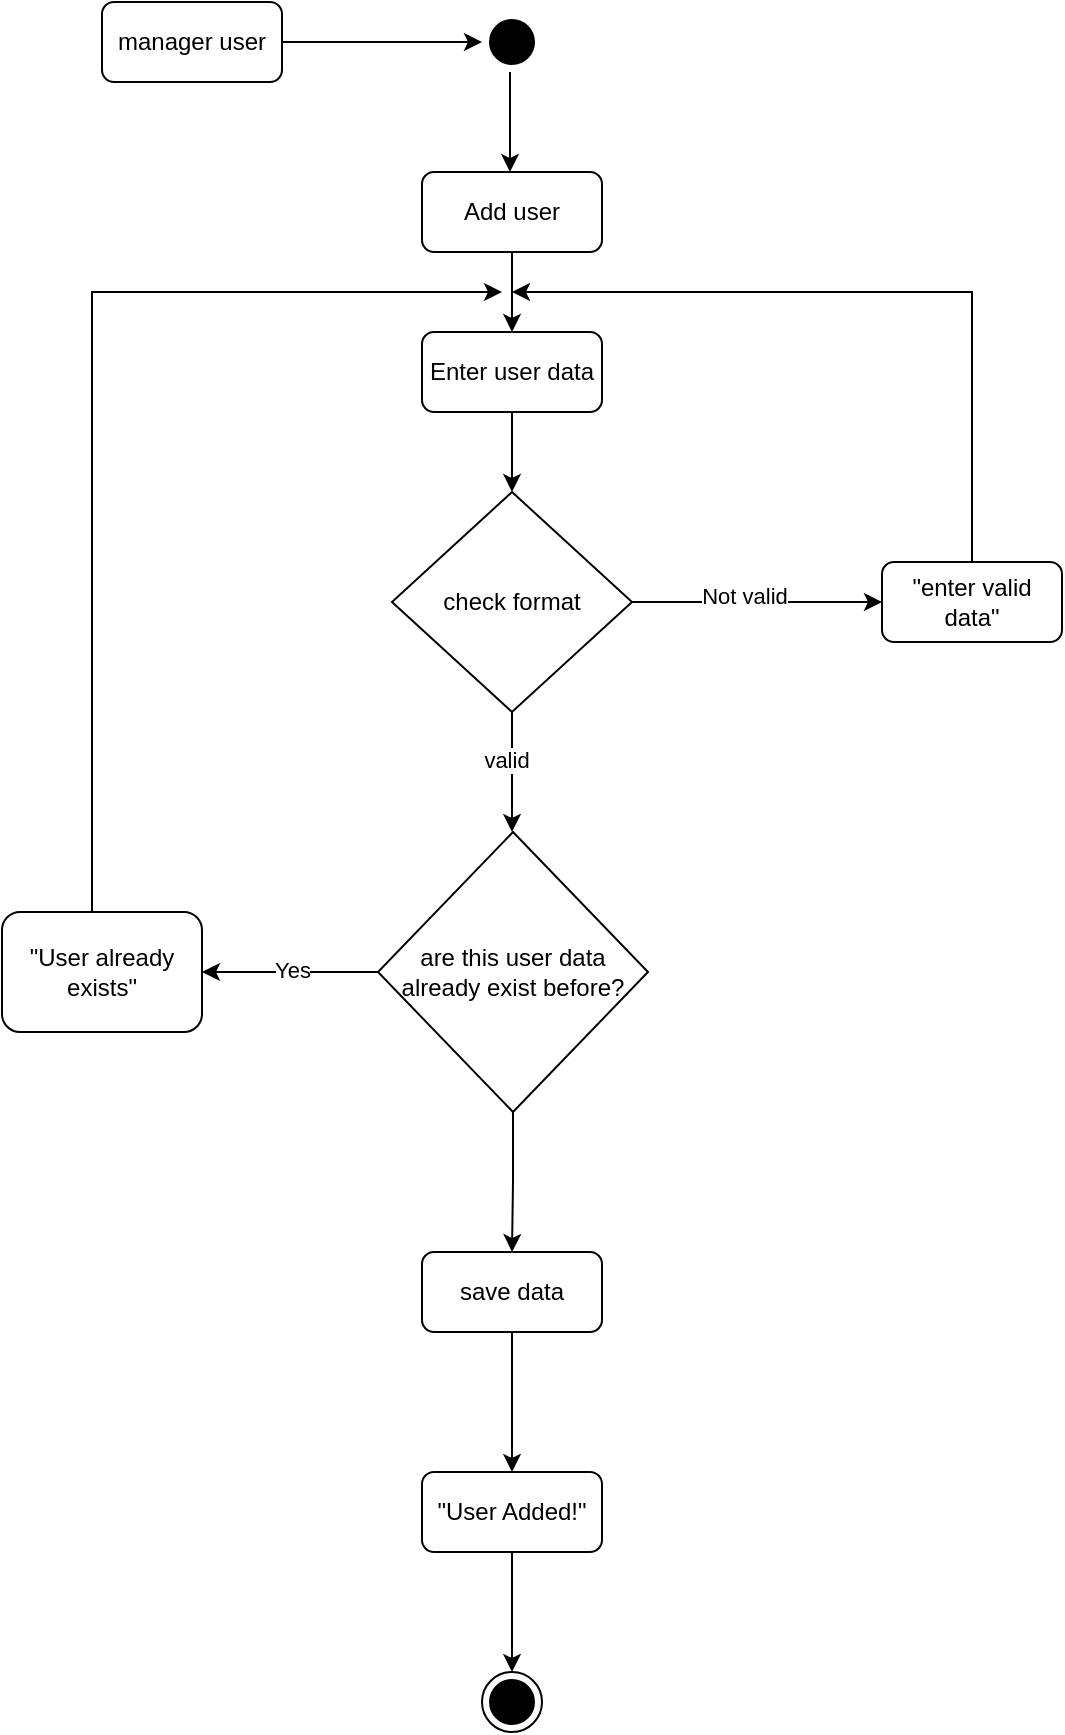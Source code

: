 <mxfile version="22.1.11" type="device">
  <diagram name="Page-1" id="PeBh1SPutj7L5klWAi5r">
    <mxGraphModel dx="1338" dy="648" grid="1" gridSize="10" guides="1" tooltips="1" connect="1" arrows="1" fold="1" page="1" pageScale="1" pageWidth="850" pageHeight="1100" math="0" shadow="0">
      <root>
        <mxCell id="0" />
        <mxCell id="1" parent="0" />
        <mxCell id="xkUHoFnaI2YLXTprrs9s-1" value="" style="ellipse;html=1;shape=startState;fillColor=#000000;strokeColor=#000000;" parent="1" vertex="1">
          <mxGeometry x="410" y="120" width="30" height="30" as="geometry" />
        </mxCell>
        <mxCell id="xkUHoFnaI2YLXTprrs9s-4" style="edgeStyle=orthogonalEdgeStyle;rounded=0;orthogonalLoop=1;jettySize=auto;html=1;exitX=0.5;exitY=1;exitDx=0;exitDy=0;entryX=0.5;entryY=0;entryDx=0;entryDy=0;" parent="1" edge="1">
          <mxGeometry relative="1" as="geometry">
            <mxPoint x="424" y="150" as="sourcePoint" />
            <mxPoint x="424" y="200" as="targetPoint" />
          </mxGeometry>
        </mxCell>
        <mxCell id="xkUHoFnaI2YLXTprrs9s-5" value="manager user" style="rounded=1;whiteSpace=wrap;html=1;" parent="1" vertex="1">
          <mxGeometry x="220" y="115" width="90" height="40" as="geometry" />
        </mxCell>
        <mxCell id="xkUHoFnaI2YLXTprrs9s-6" style="edgeStyle=orthogonalEdgeStyle;rounded=0;orthogonalLoop=1;jettySize=auto;html=1;entryX=0.5;entryY=0;entryDx=0;entryDy=0;" parent="1" source="xkUHoFnaI2YLXTprrs9s-7" target="xkUHoFnaI2YLXTprrs9s-9" edge="1">
          <mxGeometry relative="1" as="geometry" />
        </mxCell>
        <mxCell id="xkUHoFnaI2YLXTprrs9s-7" value="Add user" style="rounded=1;whiteSpace=wrap;html=1;" parent="1" vertex="1">
          <mxGeometry x="380" y="200" width="90" height="40" as="geometry" />
        </mxCell>
        <mxCell id="xkUHoFnaI2YLXTprrs9s-21" style="edgeStyle=orthogonalEdgeStyle;rounded=0;orthogonalLoop=1;jettySize=auto;html=1;entryX=0.5;entryY=0;entryDx=0;entryDy=0;" parent="1" source="xkUHoFnaI2YLXTprrs9s-9" target="xkUHoFnaI2YLXTprrs9s-14" edge="1">
          <mxGeometry relative="1" as="geometry" />
        </mxCell>
        <mxCell id="xkUHoFnaI2YLXTprrs9s-9" value="Enter user data" style="rounded=1;whiteSpace=wrap;html=1;" parent="1" vertex="1">
          <mxGeometry x="380" y="280" width="90" height="40" as="geometry" />
        </mxCell>
        <mxCell id="xkUHoFnaI2YLXTprrs9s-10" style="edgeStyle=orthogonalEdgeStyle;rounded=0;orthogonalLoop=1;jettySize=auto;html=1;" parent="1" source="xkUHoFnaI2YLXTprrs9s-14" edge="1">
          <mxGeometry relative="1" as="geometry">
            <mxPoint x="425" y="530" as="targetPoint" />
          </mxGeometry>
        </mxCell>
        <mxCell id="xkUHoFnaI2YLXTprrs9s-11" value="valid" style="edgeLabel;html=1;align=center;verticalAlign=middle;resizable=0;points=[];" parent="xkUHoFnaI2YLXTprrs9s-10" vertex="1" connectable="0">
          <mxGeometry x="-0.229" y="-3" relative="1" as="geometry">
            <mxPoint as="offset" />
          </mxGeometry>
        </mxCell>
        <mxCell id="xkUHoFnaI2YLXTprrs9s-12" style="edgeStyle=orthogonalEdgeStyle;rounded=0;orthogonalLoop=1;jettySize=auto;html=1;entryX=0;entryY=0.5;entryDx=0;entryDy=0;" parent="1" source="xkUHoFnaI2YLXTprrs9s-14" target="xkUHoFnaI2YLXTprrs9s-22" edge="1">
          <mxGeometry relative="1" as="geometry">
            <mxPoint x="590" y="515" as="targetPoint" />
          </mxGeometry>
        </mxCell>
        <mxCell id="xkUHoFnaI2YLXTprrs9s-13" value="Not valid" style="edgeLabel;html=1;align=center;verticalAlign=middle;resizable=0;points=[];" parent="xkUHoFnaI2YLXTprrs9s-12" vertex="1" connectable="0">
          <mxGeometry x="-0.105" y="3" relative="1" as="geometry">
            <mxPoint as="offset" />
          </mxGeometry>
        </mxCell>
        <mxCell id="xkUHoFnaI2YLXTprrs9s-14" value="check format" style="rhombus;whiteSpace=wrap;html=1;" parent="1" vertex="1">
          <mxGeometry x="365" y="360" width="120" height="110" as="geometry" />
        </mxCell>
        <mxCell id="xkUHoFnaI2YLXTprrs9s-15" style="edgeStyle=orthogonalEdgeStyle;rounded=0;orthogonalLoop=1;jettySize=auto;html=1;entryX=0.5;entryY=0;entryDx=0;entryDy=0;" parent="1" source="xkUHoFnaI2YLXTprrs9s-16" target="DUSxbM4y_A6bwy4lO9fQ-3" edge="1">
          <mxGeometry relative="1" as="geometry">
            <mxPoint x="426" y="830" as="targetPoint" />
          </mxGeometry>
        </mxCell>
        <mxCell id="xkUHoFnaI2YLXTprrs9s-16" value="save data" style="rounded=1;whiteSpace=wrap;html=1;" parent="1" vertex="1">
          <mxGeometry x="380" y="740" width="90" height="40" as="geometry" />
        </mxCell>
        <mxCell id="xkUHoFnaI2YLXTprrs9s-17" value="" style="ellipse;html=1;shape=endState;fillColor=#000000;strokeColor=#000000;" parent="1" vertex="1">
          <mxGeometry x="410" y="950" width="30" height="30" as="geometry" />
        </mxCell>
        <mxCell id="xkUHoFnaI2YLXTprrs9s-23" style="edgeStyle=orthogonalEdgeStyle;rounded=0;orthogonalLoop=1;jettySize=auto;html=1;" parent="1" source="xkUHoFnaI2YLXTprrs9s-22" edge="1">
          <mxGeometry relative="1" as="geometry">
            <Array as="points">
              <mxPoint x="655" y="260" />
              <mxPoint x="470" y="260" />
            </Array>
            <mxPoint x="425" y="260" as="targetPoint" />
          </mxGeometry>
        </mxCell>
        <mxCell id="xkUHoFnaI2YLXTprrs9s-22" value="&quot;enter valid data&quot;" style="rounded=1;whiteSpace=wrap;html=1;" parent="1" vertex="1">
          <mxGeometry x="610" y="395" width="90" height="40" as="geometry" />
        </mxCell>
        <mxCell id="xkUHoFnaI2YLXTprrs9s-27" style="edgeStyle=orthogonalEdgeStyle;rounded=0;orthogonalLoop=1;jettySize=auto;html=1;exitX=0;exitY=0.5;exitDx=0;exitDy=0;entryX=1;entryY=0.5;entryDx=0;entryDy=0;" parent="1" source="xkUHoFnaI2YLXTprrs9s-24" target="xkUHoFnaI2YLXTprrs9s-25" edge="1">
          <mxGeometry relative="1" as="geometry" />
        </mxCell>
        <mxCell id="xkUHoFnaI2YLXTprrs9s-28" value="Yes" style="edgeLabel;html=1;align=center;verticalAlign=middle;resizable=0;points=[];" parent="xkUHoFnaI2YLXTprrs9s-27" vertex="1" connectable="0">
          <mxGeometry x="-0.023" y="-1" relative="1" as="geometry">
            <mxPoint as="offset" />
          </mxGeometry>
        </mxCell>
        <mxCell id="xkUHoFnaI2YLXTprrs9s-29" style="edgeStyle=orthogonalEdgeStyle;rounded=0;orthogonalLoop=1;jettySize=auto;html=1;entryX=0.5;entryY=0;entryDx=0;entryDy=0;" parent="1" source="xkUHoFnaI2YLXTprrs9s-24" target="xkUHoFnaI2YLXTprrs9s-16" edge="1">
          <mxGeometry relative="1" as="geometry" />
        </mxCell>
        <mxCell id="xkUHoFnaI2YLXTprrs9s-24" value="are this user data  already exist&amp;nbsp;before?" style="rhombus;whiteSpace=wrap;html=1;" parent="1" vertex="1">
          <mxGeometry x="358" y="530" width="135" height="140" as="geometry" />
        </mxCell>
        <mxCell id="xkUHoFnaI2YLXTprrs9s-26" style="edgeStyle=orthogonalEdgeStyle;rounded=0;orthogonalLoop=1;jettySize=auto;html=1;" parent="1" source="xkUHoFnaI2YLXTprrs9s-25" edge="1">
          <mxGeometry relative="1" as="geometry">
            <Array as="points">
              <mxPoint x="215" y="260" />
            </Array>
            <mxPoint x="420" y="260" as="targetPoint" />
          </mxGeometry>
        </mxCell>
        <mxCell id="xkUHoFnaI2YLXTprrs9s-25" value="&quot;User already exists&quot;" style="rounded=1;whiteSpace=wrap;html=1;" parent="1" vertex="1">
          <mxGeometry x="170" y="570" width="100" height="60" as="geometry" />
        </mxCell>
        <mxCell id="DUSxbM4y_A6bwy4lO9fQ-1" value="" style="endArrow=classic;html=1;rounded=0;entryX=0;entryY=0.5;entryDx=0;entryDy=0;" edge="1" parent="1" target="xkUHoFnaI2YLXTprrs9s-1">
          <mxGeometry width="50" height="50" relative="1" as="geometry">
            <mxPoint x="310" y="135" as="sourcePoint" />
            <mxPoint x="360" y="120" as="targetPoint" />
          </mxGeometry>
        </mxCell>
        <mxCell id="DUSxbM4y_A6bwy4lO9fQ-3" value="&quot;User Added!&quot;" style="rounded=1;whiteSpace=wrap;html=1;" vertex="1" parent="1">
          <mxGeometry x="380" y="850" width="90" height="40" as="geometry" />
        </mxCell>
        <mxCell id="DUSxbM4y_A6bwy4lO9fQ-4" style="edgeStyle=orthogonalEdgeStyle;rounded=0;orthogonalLoop=1;jettySize=auto;html=1;exitX=0.5;exitY=1;exitDx=0;exitDy=0;" edge="1" parent="1" source="DUSxbM4y_A6bwy4lO9fQ-3">
          <mxGeometry relative="1" as="geometry">
            <mxPoint x="429" y="920" as="sourcePoint" />
            <mxPoint x="425" y="950" as="targetPoint" />
          </mxGeometry>
        </mxCell>
      </root>
    </mxGraphModel>
  </diagram>
</mxfile>
